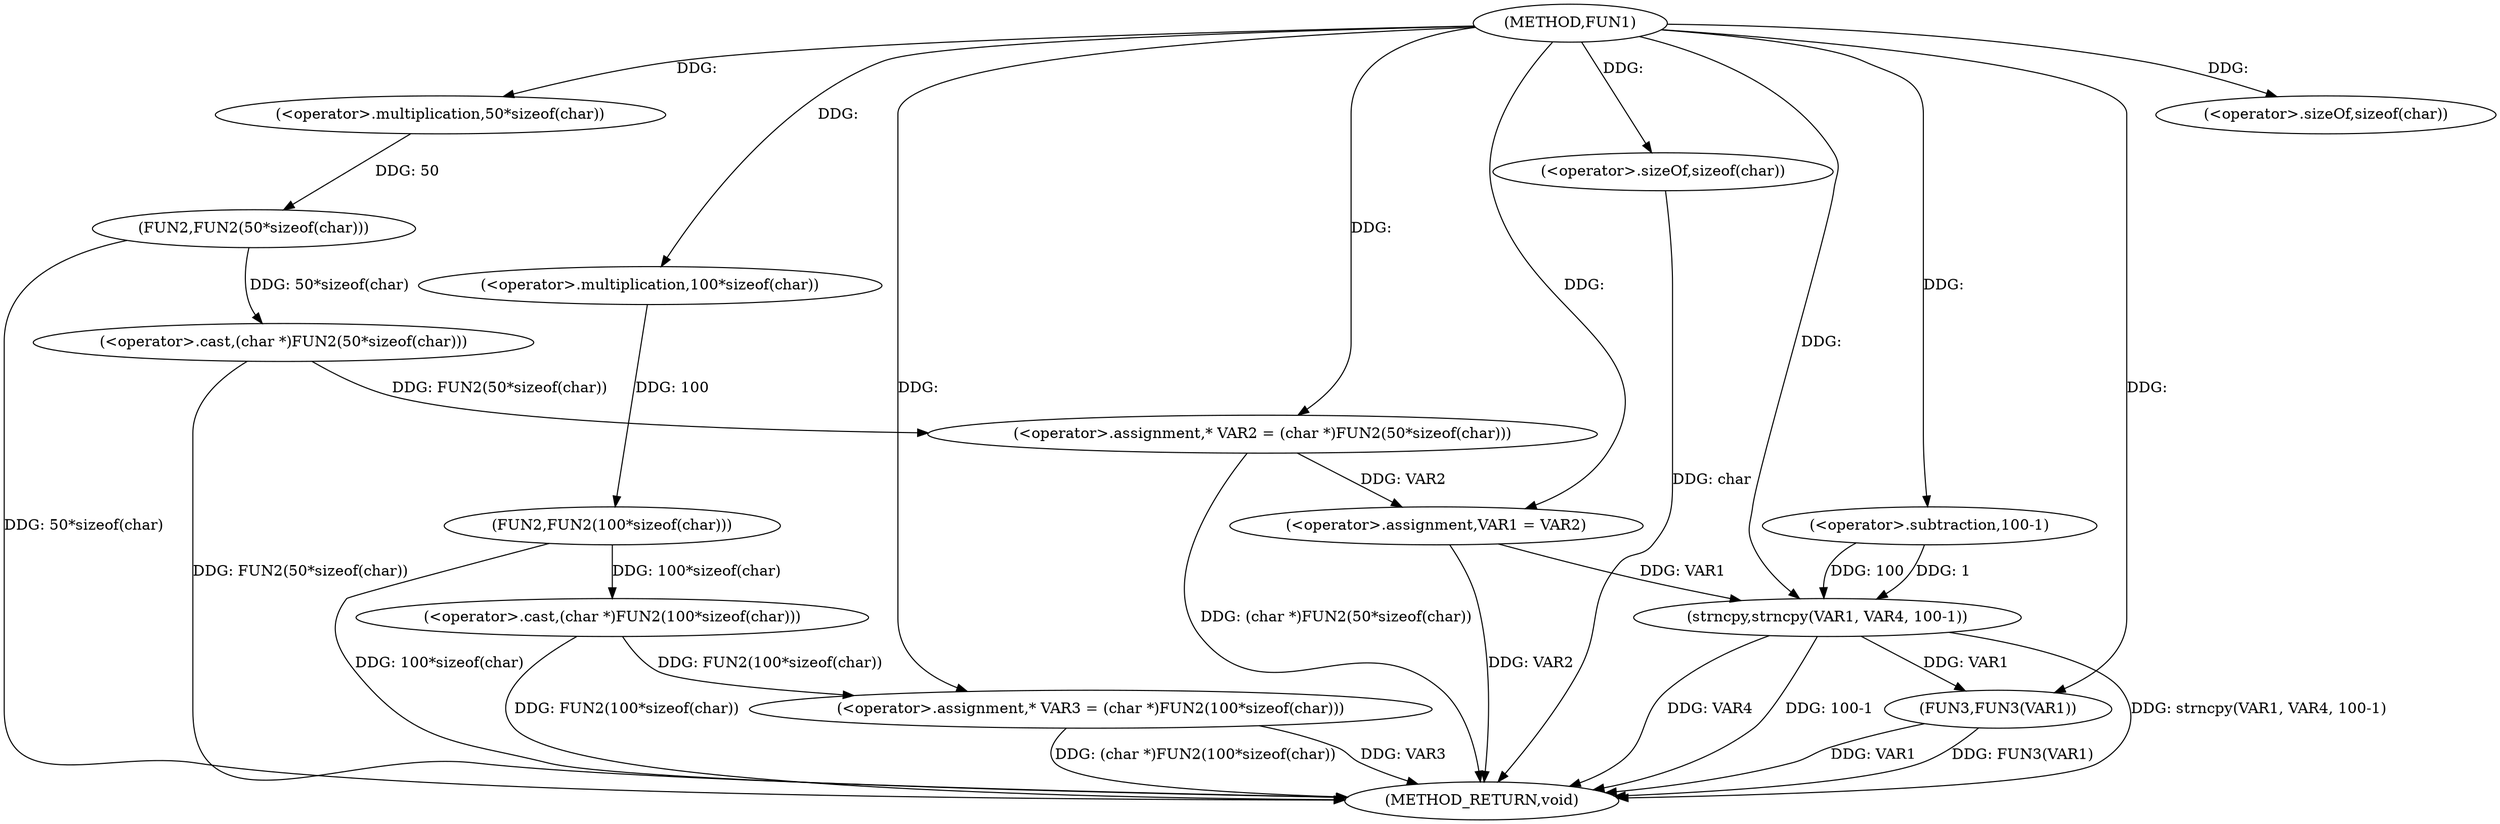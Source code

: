digraph FUN1 {  
"1000100" [label = "(METHOD,FUN1)" ]
"1000138" [label = "(METHOD_RETURN,void)" ]
"1000104" [label = "(<operator>.assignment,* VAR2 = (char *)FUN2(50*sizeof(char)))" ]
"1000106" [label = "(<operator>.cast,(char *)FUN2(50*sizeof(char)))" ]
"1000108" [label = "(FUN2,FUN2(50*sizeof(char)))" ]
"1000109" [label = "(<operator>.multiplication,50*sizeof(char))" ]
"1000111" [label = "(<operator>.sizeOf,sizeof(char))" ]
"1000114" [label = "(<operator>.assignment,* VAR3 = (char *)FUN2(100*sizeof(char)))" ]
"1000116" [label = "(<operator>.cast,(char *)FUN2(100*sizeof(char)))" ]
"1000118" [label = "(FUN2,FUN2(100*sizeof(char)))" ]
"1000119" [label = "(<operator>.multiplication,100*sizeof(char))" ]
"1000121" [label = "(<operator>.sizeOf,sizeof(char))" ]
"1000125" [label = "(<operator>.assignment,VAR1 = VAR2)" ]
"1000130" [label = "(strncpy,strncpy(VAR1, VAR4, 100-1))" ]
"1000133" [label = "(<operator>.subtraction,100-1)" ]
"1000136" [label = "(FUN3,FUN3(VAR1))" ]
  "1000130" -> "1000138"  [ label = "DDG: strncpy(VAR1, VAR4, 100-1)"] 
  "1000106" -> "1000138"  [ label = "DDG: FUN2(50*sizeof(char))"] 
  "1000130" -> "1000138"  [ label = "DDG: VAR4"] 
  "1000125" -> "1000138"  [ label = "DDG: VAR2"] 
  "1000116" -> "1000138"  [ label = "DDG: FUN2(100*sizeof(char))"] 
  "1000130" -> "1000138"  [ label = "DDG: 100-1"] 
  "1000118" -> "1000138"  [ label = "DDG: 100*sizeof(char)"] 
  "1000114" -> "1000138"  [ label = "DDG: (char *)FUN2(100*sizeof(char))"] 
  "1000114" -> "1000138"  [ label = "DDG: VAR3"] 
  "1000136" -> "1000138"  [ label = "DDG: FUN3(VAR1)"] 
  "1000121" -> "1000138"  [ label = "DDG: char"] 
  "1000136" -> "1000138"  [ label = "DDG: VAR1"] 
  "1000104" -> "1000138"  [ label = "DDG: (char *)FUN2(50*sizeof(char))"] 
  "1000108" -> "1000138"  [ label = "DDG: 50*sizeof(char)"] 
  "1000106" -> "1000104"  [ label = "DDG: FUN2(50*sizeof(char))"] 
  "1000100" -> "1000104"  [ label = "DDG: "] 
  "1000108" -> "1000106"  [ label = "DDG: 50*sizeof(char)"] 
  "1000109" -> "1000108"  [ label = "DDG: 50"] 
  "1000100" -> "1000109"  [ label = "DDG: "] 
  "1000100" -> "1000111"  [ label = "DDG: "] 
  "1000116" -> "1000114"  [ label = "DDG: FUN2(100*sizeof(char))"] 
  "1000100" -> "1000114"  [ label = "DDG: "] 
  "1000118" -> "1000116"  [ label = "DDG: 100*sizeof(char)"] 
  "1000119" -> "1000118"  [ label = "DDG: 100"] 
  "1000100" -> "1000119"  [ label = "DDG: "] 
  "1000100" -> "1000121"  [ label = "DDG: "] 
  "1000104" -> "1000125"  [ label = "DDG: VAR2"] 
  "1000100" -> "1000125"  [ label = "DDG: "] 
  "1000125" -> "1000130"  [ label = "DDG: VAR1"] 
  "1000100" -> "1000130"  [ label = "DDG: "] 
  "1000133" -> "1000130"  [ label = "DDG: 100"] 
  "1000133" -> "1000130"  [ label = "DDG: 1"] 
  "1000100" -> "1000133"  [ label = "DDG: "] 
  "1000130" -> "1000136"  [ label = "DDG: VAR1"] 
  "1000100" -> "1000136"  [ label = "DDG: "] 
}
